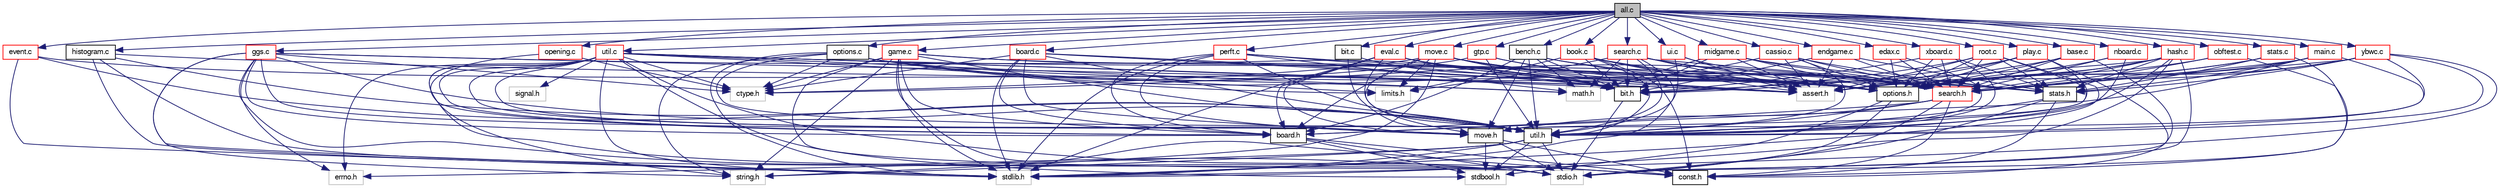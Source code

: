 digraph "all.c"
{
 // LATEX_PDF_SIZE
  bgcolor="transparent";
  edge [fontname="FreeSans",fontsize="10",labelfontname="FreeSans",labelfontsize="10"];
  node [fontname="FreeSans",fontsize="10",shape=record];
  Node1 [label="all.c",height=0.2,width=0.4,color="black", fillcolor="grey75", style="filled", fontcolor="black",tooltip="Gather all other files to facilitate compiler inter-procedural optimization."];
  Node1 -> Node2 [color="midnightblue",fontsize="10",style="solid",fontname="FreeSans"];
  Node2 [label="options.c",height=0.2,width=0.4,color="black",URL="$options_8c.html",tooltip=" "];
  Node2 -> Node3 [color="midnightblue",fontsize="10",style="solid",fontname="FreeSans"];
  Node3 [label="options.h",height=0.2,width=0.4,color="black",URL="$options_8h.html",tooltip=" "];
  Node3 -> Node4 [color="midnightblue",fontsize="10",style="solid",fontname="FreeSans"];
  Node4 [label="stdio.h",height=0.2,width=0.4,color="grey75",tooltip=" "];
  Node3 -> Node5 [color="midnightblue",fontsize="10",style="solid",fontname="FreeSans"];
  Node5 [label="stdbool.h",height=0.2,width=0.4,color="grey75",tooltip=" "];
  Node2 -> Node6 [color="midnightblue",fontsize="10",style="solid",fontname="FreeSans"];
  Node6 [label="stats.h",height=0.2,width=0.4,color="black",URL="$stats_8h.html",tooltip="Statistics header."];
  Node6 -> Node7 [color="midnightblue",fontsize="10",style="solid",fontname="FreeSans"];
  Node7 [label="const.h",height=0.2,width=0.4,color="black",URL="$const_8h.html",tooltip=" "];
  Node6 -> Node8 [color="midnightblue",fontsize="10",style="solid",fontname="FreeSans"];
  Node8 [label="util.h",height=0.2,width=0.4,color="black",URL="$util_8h.html",tooltip="Miscellaneous utilities header."];
  Node8 -> Node4 [color="midnightblue",fontsize="10",style="solid",fontname="FreeSans"];
  Node8 -> Node5 [color="midnightblue",fontsize="10",style="solid",fontname="FreeSans"];
  Node8 -> Node9 [color="midnightblue",fontsize="10",style="solid",fontname="FreeSans"];
  Node9 [label="stdlib.h",height=0.2,width=0.4,color="grey75",tooltip=" "];
  Node8 -> Node10 [color="midnightblue",fontsize="10",style="solid",fontname="FreeSans"];
  Node10 [label="errno.h",height=0.2,width=0.4,color="grey75",tooltip=" "];
  Node8 -> Node11 [color="midnightblue",fontsize="10",style="solid",fontname="FreeSans"];
  Node11 [label="string.h",height=0.2,width=0.4,color="grey75",tooltip=" "];
  Node6 -> Node4 [color="midnightblue",fontsize="10",style="solid",fontname="FreeSans"];
  Node2 -> Node8 [color="midnightblue",fontsize="10",style="solid",fontname="FreeSans"];
  Node2 -> Node12 [color="midnightblue",fontsize="10",style="solid",fontname="FreeSans"];
  Node12 [label="search.h",height=0.2,width=0.4,color="red",URL="$search_8h.html",tooltip=" "];
  Node12 -> Node13 [color="midnightblue",fontsize="10",style="solid",fontname="FreeSans"];
  Node13 [label="board.h",height=0.2,width=0.4,color="black",URL="$board_8h.html",tooltip=" "];
  Node13 -> Node7 [color="midnightblue",fontsize="10",style="solid",fontname="FreeSans"];
  Node13 -> Node4 [color="midnightblue",fontsize="10",style="solid",fontname="FreeSans"];
  Node13 -> Node5 [color="midnightblue",fontsize="10",style="solid",fontname="FreeSans"];
  Node12 -> Node7 [color="midnightblue",fontsize="10",style="solid",fontname="FreeSans"];
  Node12 -> Node18 [color="midnightblue",fontsize="10",style="solid",fontname="FreeSans"];
  Node18 [label="move.h",height=0.2,width=0.4,color="black",URL="$move_8h.html",tooltip=" "];
  Node18 -> Node7 [color="midnightblue",fontsize="10",style="solid",fontname="FreeSans"];
  Node18 -> Node4 [color="midnightblue",fontsize="10",style="solid",fontname="FreeSans"];
  Node18 -> Node5 [color="midnightblue",fontsize="10",style="solid",fontname="FreeSans"];
  Node12 -> Node8 [color="midnightblue",fontsize="10",style="solid",fontname="FreeSans"];
  Node12 -> Node4 [color="midnightblue",fontsize="10",style="solid",fontname="FreeSans"];
  Node2 -> Node11 [color="midnightblue",fontsize="10",style="solid",fontname="FreeSans"];
  Node2 -> Node19 [color="midnightblue",fontsize="10",style="solid",fontname="FreeSans"];
  Node19 [label="ctype.h",height=0.2,width=0.4,color="grey75",tooltip=" "];
  Node2 -> Node9 [color="midnightblue",fontsize="10",style="solid",fontname="FreeSans"];
  Node2 -> Node20 [color="midnightblue",fontsize="10",style="solid",fontname="FreeSans"];
  Node20 [label="limits.h",height=0.2,width=0.4,color="grey75",tooltip=" "];
  Node1 -> Node21 [color="midnightblue",fontsize="10",style="solid",fontname="FreeSans"];
  Node21 [label="util.c",height=0.2,width=0.4,color="red",URL="$util_8c.html",tooltip="Various utilities."];
  Node21 -> Node22 [color="midnightblue",fontsize="10",style="solid",fontname="FreeSans"];
  Node22 [label="bit.h",height=0.2,width=0.4,color="black",URL="$bit_8h.html",tooltip=" "];
  Node22 -> Node4 [color="midnightblue",fontsize="10",style="solid",fontname="FreeSans"];
  Node21 -> Node13 [color="midnightblue",fontsize="10",style="solid",fontname="FreeSans"];
  Node21 -> Node18 [color="midnightblue",fontsize="10",style="solid",fontname="FreeSans"];
  Node21 -> Node8 [color="midnightblue",fontsize="10",style="solid",fontname="FreeSans"];
  Node21 -> Node3 [color="midnightblue",fontsize="10",style="solid",fontname="FreeSans"];
  Node21 -> Node7 [color="midnightblue",fontsize="10",style="solid",fontname="FreeSans"];
  Node21 -> Node23 [color="midnightblue",fontsize="10",style="solid",fontname="FreeSans"];
  Node23 [label="assert.h",height=0.2,width=0.4,color="grey75",tooltip=" "];
  Node21 -> Node20 [color="midnightblue",fontsize="10",style="solid",fontname="FreeSans"];
  Node21 -> Node24 [color="midnightblue",fontsize="10",style="solid",fontname="FreeSans"];
  Node24 [label="math.h",height=0.2,width=0.4,color="grey75",tooltip=" "];
  Node21 -> Node4 [color="midnightblue",fontsize="10",style="solid",fontname="FreeSans"];
  Node21 -> Node9 [color="midnightblue",fontsize="10",style="solid",fontname="FreeSans"];
  Node21 -> Node19 [color="midnightblue",fontsize="10",style="solid",fontname="FreeSans"];
  Node21 -> Node10 [color="midnightblue",fontsize="10",style="solid",fontname="FreeSans"];
  Node21 -> Node11 [color="midnightblue",fontsize="10",style="solid",fontname="FreeSans"];
  Node21 -> Node5 [color="midnightblue",fontsize="10",style="solid",fontname="FreeSans"];
  Node21 -> Node25 [color="midnightblue",fontsize="10",style="solid",fontname="FreeSans"];
  Node25 [label="signal.h",height=0.2,width=0.4,color="grey75",tooltip=" "];
  Node1 -> Node27 [color="midnightblue",fontsize="10",style="solid",fontname="FreeSans"];
  Node27 [label="stats.c",height=0.2,width=0.4,color="red",URL="$stats_8c.html",tooltip="Statistics."];
  Node27 -> Node6 [color="midnightblue",fontsize="10",style="solid",fontname="FreeSans"];
  Node27 -> Node3 [color="midnightblue",fontsize="10",style="solid",fontname="FreeSans"];
  Node27 -> Node12 [color="midnightblue",fontsize="10",style="solid",fontname="FreeSans"];
  Node27 -> Node4 [color="midnightblue",fontsize="10",style="solid",fontname="FreeSans"];
  Node1 -> Node29 [color="midnightblue",fontsize="10",style="solid",fontname="FreeSans"];
  Node29 [label="bit.c",height=0.2,width=0.4,color="black",URL="$bit_8c.html",tooltip=" "];
  Node29 -> Node22 [color="midnightblue",fontsize="10",style="solid",fontname="FreeSans"];
  Node29 -> Node8 [color="midnightblue",fontsize="10",style="solid",fontname="FreeSans"];
  Node1 -> Node30 [color="midnightblue",fontsize="10",style="solid",fontname="FreeSans"];
  Node30 [label="board.c",height=0.2,width=0.4,color="red",URL="$board_8c.html",tooltip=" "];
  Node30 -> Node13 [color="midnightblue",fontsize="10",style="solid",fontname="FreeSans"];
  Node30 -> Node22 [color="midnightblue",fontsize="10",style="solid",fontname="FreeSans"];
  Node30 -> Node18 [color="midnightblue",fontsize="10",style="solid",fontname="FreeSans"];
  Node30 -> Node8 [color="midnightblue",fontsize="10",style="solid",fontname="FreeSans"];
  Node30 -> Node19 [color="midnightblue",fontsize="10",style="solid",fontname="FreeSans"];
  Node30 -> Node9 [color="midnightblue",fontsize="10",style="solid",fontname="FreeSans"];
  Node30 -> Node23 [color="midnightblue",fontsize="10",style="solid",fontname="FreeSans"];
  Node1 -> Node33 [color="midnightblue",fontsize="10",style="solid",fontname="FreeSans"];
  Node33 [label="move.c",height=0.2,width=0.4,color="red",URL="$move_8c.html",tooltip="Move & list of moves management."];
  Node33 -> Node18 [color="midnightblue",fontsize="10",style="solid",fontname="FreeSans"];
  Node33 -> Node22 [color="midnightblue",fontsize="10",style="solid",fontname="FreeSans"];
  Node33 -> Node13 [color="midnightblue",fontsize="10",style="solid",fontname="FreeSans"];
  Node33 -> Node12 [color="midnightblue",fontsize="10",style="solid",fontname="FreeSans"];
  Node33 -> Node6 [color="midnightblue",fontsize="10",style="solid",fontname="FreeSans"];
  Node33 -> Node20 [color="midnightblue",fontsize="10",style="solid",fontname="FreeSans"];
  Node33 -> Node23 [color="midnightblue",fontsize="10",style="solid",fontname="FreeSans"];
  Node33 -> Node19 [color="midnightblue",fontsize="10",style="solid",fontname="FreeSans"];
  Node33 -> Node11 [color="midnightblue",fontsize="10",style="solid",fontname="FreeSans"];
  Node1 -> Node34 [color="midnightblue",fontsize="10",style="solid",fontname="FreeSans"];
  Node34 [label="eval.c",height=0.2,width=0.4,color="red",URL="$eval_8c.html",tooltip=" "];
  Node34 -> Node22 [color="midnightblue",fontsize="10",style="solid",fontname="FreeSans"];
  Node34 -> Node13 [color="midnightblue",fontsize="10",style="solid",fontname="FreeSans"];
  Node34 -> Node3 [color="midnightblue",fontsize="10",style="solid",fontname="FreeSans"];
  Node34 -> Node18 [color="midnightblue",fontsize="10",style="solid",fontname="FreeSans"];
  Node34 -> Node8 [color="midnightblue",fontsize="10",style="solid",fontname="FreeSans"];
  Node34 -> Node9 [color="midnightblue",fontsize="10",style="solid",fontname="FreeSans"];
  Node34 -> Node23 [color="midnightblue",fontsize="10",style="solid",fontname="FreeSans"];
  Node1 -> Node35 [color="midnightblue",fontsize="10",style="solid",fontname="FreeSans"];
  Node35 [label="hash.c",height=0.2,width=0.4,color="red",URL="$hash_8c.html",tooltip="Lock-free transposition table."];
  Node35 -> Node22 [color="midnightblue",fontsize="10",style="solid",fontname="FreeSans"];
  Node35 -> Node3 [color="midnightblue",fontsize="10",style="solid",fontname="FreeSans"];
  Node35 -> Node6 [color="midnightblue",fontsize="10",style="solid",fontname="FreeSans"];
  Node35 -> Node12 [color="midnightblue",fontsize="10",style="solid",fontname="FreeSans"];
  Node35 -> Node8 [color="midnightblue",fontsize="10",style="solid",fontname="FreeSans"];
  Node35 -> Node9 [color="midnightblue",fontsize="10",style="solid",fontname="FreeSans"];
  Node35 -> Node4 [color="midnightblue",fontsize="10",style="solid",fontname="FreeSans"];
  Node35 -> Node23 [color="midnightblue",fontsize="10",style="solid",fontname="FreeSans"];
  Node1 -> Node36 [color="midnightblue",fontsize="10",style="solid",fontname="FreeSans"];
  Node36 [label="ybwc.c",height=0.2,width=0.4,color="red",URL="$ybwc_8c.html",tooltip="Parallel search."];
  Node36 -> Node18 [color="midnightblue",fontsize="10",style="solid",fontname="FreeSans"];
  Node36 -> Node3 [color="midnightblue",fontsize="10",style="solid",fontname="FreeSans"];
  Node36 -> Node8 [color="midnightblue",fontsize="10",style="solid",fontname="FreeSans"];
  Node36 -> Node12 [color="midnightblue",fontsize="10",style="solid",fontname="FreeSans"];
  Node36 -> Node6 [color="midnightblue",fontsize="10",style="solid",fontname="FreeSans"];
  Node36 -> Node23 [color="midnightblue",fontsize="10",style="solid",fontname="FreeSans"];
  Node36 -> Node9 [color="midnightblue",fontsize="10",style="solid",fontname="FreeSans"];
  Node1 -> Node37 [color="midnightblue",fontsize="10",style="solid",fontname="FreeSans"];
  Node37 [label="search.c",height=0.2,width=0.4,color="red",URL="$search_8c.html",tooltip=" "];
  Node37 -> Node12 [color="midnightblue",fontsize="10",style="solid",fontname="FreeSans"];
  Node37 -> Node22 [color="midnightblue",fontsize="10",style="solid",fontname="FreeSans"];
  Node37 -> Node3 [color="midnightblue",fontsize="10",style="solid",fontname="FreeSans"];
  Node37 -> Node6 [color="midnightblue",fontsize="10",style="solid",fontname="FreeSans"];
  Node37 -> Node8 [color="midnightblue",fontsize="10",style="solid",fontname="FreeSans"];
  Node37 -> Node23 [color="midnightblue",fontsize="10",style="solid",fontname="FreeSans"];
  Node37 -> Node20 [color="midnightblue",fontsize="10",style="solid",fontname="FreeSans"];
  Node37 -> Node9 [color="midnightblue",fontsize="10",style="solid",fontname="FreeSans"];
  Node37 -> Node24 [color="midnightblue",fontsize="10",style="solid",fontname="FreeSans"];
  Node1 -> Node38 [color="midnightblue",fontsize="10",style="solid",fontname="FreeSans"];
  Node38 [label="endgame.c",height=0.2,width=0.4,color="red",URL="$endgame_8c.html",tooltip=" "];
  Node38 -> Node12 [color="midnightblue",fontsize="10",style="solid",fontname="FreeSans"];
  Node38 -> Node22 [color="midnightblue",fontsize="10",style="solid",fontname="FreeSans"];
  Node38 -> Node6 [color="midnightblue",fontsize="10",style="solid",fontname="FreeSans"];
  Node38 -> Node23 [color="midnightblue",fontsize="10",style="solid",fontname="FreeSans"];
  Node1 -> Node39 [color="midnightblue",fontsize="10",style="solid",fontname="FreeSans"];
  Node39 [label="midgame.c",height=0.2,width=0.4,color="red",URL="$midgame_8c.html",tooltip=" "];
  Node39 -> Node12 [color="midnightblue",fontsize="10",style="solid",fontname="FreeSans"];
  Node39 -> Node22 [color="midnightblue",fontsize="10",style="solid",fontname="FreeSans"];
  Node39 -> Node3 [color="midnightblue",fontsize="10",style="solid",fontname="FreeSans"];
  Node39 -> Node6 [color="midnightblue",fontsize="10",style="solid",fontname="FreeSans"];
  Node39 -> Node23 [color="midnightblue",fontsize="10",style="solid",fontname="FreeSans"];
  Node39 -> Node24 [color="midnightblue",fontsize="10",style="solid",fontname="FreeSans"];
  Node1 -> Node40 [color="midnightblue",fontsize="10",style="solid",fontname="FreeSans"];
  Node40 [label="root.c",height=0.2,width=0.4,color="red",URL="$root_8c.html",tooltip=" "];
  Node40 -> Node12 [color="midnightblue",fontsize="10",style="solid",fontname="FreeSans"];
  Node40 -> Node22 [color="midnightblue",fontsize="10",style="solid",fontname="FreeSans"];
  Node40 -> Node3 [color="midnightblue",fontsize="10",style="solid",fontname="FreeSans"];
  Node40 -> Node6 [color="midnightblue",fontsize="10",style="solid",fontname="FreeSans"];
  Node40 -> Node8 [color="midnightblue",fontsize="10",style="solid",fontname="FreeSans"];
  Node40 -> Node9 [color="midnightblue",fontsize="10",style="solid",fontname="FreeSans"];
  Node40 -> Node23 [color="midnightblue",fontsize="10",style="solid",fontname="FreeSans"];
  Node1 -> Node41 [color="midnightblue",fontsize="10",style="solid",fontname="FreeSans"];
  Node41 [label="perft.c",height=0.2,width=0.4,color="red",URL="$perft_8c.html",tooltip="Move generator test."];
  Node41 -> Node22 [color="midnightblue",fontsize="10",style="solid",fontname="FreeSans"];
  Node41 -> Node13 [color="midnightblue",fontsize="10",style="solid",fontname="FreeSans"];
  Node41 -> Node18 [color="midnightblue",fontsize="10",style="solid",fontname="FreeSans"];
  Node41 -> Node3 [color="midnightblue",fontsize="10",style="solid",fontname="FreeSans"];
  Node41 -> Node8 [color="midnightblue",fontsize="10",style="solid",fontname="FreeSans"];
  Node41 -> Node9 [color="midnightblue",fontsize="10",style="solid",fontname="FreeSans"];
  Node41 -> Node24 [color="midnightblue",fontsize="10",style="solid",fontname="FreeSans"];
  Node1 -> Node43 [color="midnightblue",fontsize="10",style="solid",fontname="FreeSans"];
  Node43 [label="obftest.c",height=0.2,width=0.4,color="red",URL="$obftest_8c.html",tooltip="Testing Edax from Othello Board Files (OBF)."];
  Node43 -> Node12 [color="midnightblue",fontsize="10",style="solid",fontname="FreeSans"];
  Node43 -> Node3 [color="midnightblue",fontsize="10",style="solid",fontname="FreeSans"];
  Node43 -> Node7 [color="midnightblue",fontsize="10",style="solid",fontname="FreeSans"];
  Node1 -> Node44 [color="midnightblue",fontsize="10",style="solid",fontname="FreeSans"];
  Node44 [label="histogram.c",height=0.2,width=0.4,color="black",URL="$histogram_8c.html",tooltip=" "];
  Node44 -> Node8 [color="midnightblue",fontsize="10",style="solid",fontname="FreeSans"];
  Node44 -> Node4 [color="midnightblue",fontsize="10",style="solid",fontname="FreeSans"];
  Node44 -> Node24 [color="midnightblue",fontsize="10",style="solid",fontname="FreeSans"];
  Node44 -> Node9 [color="midnightblue",fontsize="10",style="solid",fontname="FreeSans"];
  Node1 -> Node45 [color="midnightblue",fontsize="10",style="solid",fontname="FreeSans"];
  Node45 [label="bench.c",height=0.2,width=0.4,color="black",URL="$bench_8c.html",tooltip=" "];
  Node45 -> Node22 [color="midnightblue",fontsize="10",style="solid",fontname="FreeSans"];
  Node45 -> Node13 [color="midnightblue",fontsize="10",style="solid",fontname="FreeSans"];
  Node45 -> Node18 [color="midnightblue",fontsize="10",style="solid",fontname="FreeSans"];
  Node45 -> Node3 [color="midnightblue",fontsize="10",style="solid",fontname="FreeSans"];
  Node45 -> Node12 [color="midnightblue",fontsize="10",style="solid",fontname="FreeSans"];
  Node45 -> Node8 [color="midnightblue",fontsize="10",style="solid",fontname="FreeSans"];
  Node45 -> Node24 [color="midnightblue",fontsize="10",style="solid",fontname="FreeSans"];
  Node1 -> Node46 [color="midnightblue",fontsize="10",style="solid",fontname="FreeSans"];
  Node46 [label="book.c",height=0.2,width=0.4,color="red",URL="$book_8c.html",tooltip=" "];
  Node46 -> Node12 [color="midnightblue",fontsize="10",style="solid",fontname="FreeSans"];
  Node46 -> Node7 [color="midnightblue",fontsize="10",style="solid",fontname="FreeSans"];
  Node46 -> Node22 [color="midnightblue",fontsize="10",style="solid",fontname="FreeSans"];
  Node46 -> Node3 [color="midnightblue",fontsize="10",style="solid",fontname="FreeSans"];
  Node46 -> Node8 [color="midnightblue",fontsize="10",style="solid",fontname="FreeSans"];
  Node46 -> Node23 [color="midnightblue",fontsize="10",style="solid",fontname="FreeSans"];
  Node46 -> Node20 [color="midnightblue",fontsize="10",style="solid",fontname="FreeSans"];
  Node1 -> Node51 [color="midnightblue",fontsize="10",style="solid",fontname="FreeSans"];
  Node51 [label="game.c",height=0.2,width=0.4,color="red",URL="$game_8c.html",tooltip=" "];
  Node51 -> Node22 [color="midnightblue",fontsize="10",style="solid",fontname="FreeSans"];
  Node51 -> Node13 [color="midnightblue",fontsize="10",style="solid",fontname="FreeSans"];
  Node51 -> Node7 [color="midnightblue",fontsize="10",style="solid",fontname="FreeSans"];
  Node51 -> Node12 [color="midnightblue",fontsize="10",style="solid",fontname="FreeSans"];
  Node51 -> Node8 [color="midnightblue",fontsize="10",style="solid",fontname="FreeSans"];
  Node51 -> Node19 [color="midnightblue",fontsize="10",style="solid",fontname="FreeSans"];
  Node51 -> Node4 [color="midnightblue",fontsize="10",style="solid",fontname="FreeSans"];
  Node51 -> Node9 [color="midnightblue",fontsize="10",style="solid",fontname="FreeSans"];
  Node51 -> Node11 [color="midnightblue",fontsize="10",style="solid",fontname="FreeSans"];
  Node1 -> Node52 [color="midnightblue",fontsize="10",style="solid",fontname="FreeSans"];
  Node52 [label="base.c",height=0.2,width=0.4,color="red",URL="$base_8c.html",tooltip=" "];
  Node52 -> Node3 [color="midnightblue",fontsize="10",style="solid",fontname="FreeSans"];
  Node52 -> Node12 [color="midnightblue",fontsize="10",style="solid",fontname="FreeSans"];
  Node52 -> Node23 [color="midnightblue",fontsize="10",style="solid",fontname="FreeSans"];
  Node52 -> Node4 [color="midnightblue",fontsize="10",style="solid",fontname="FreeSans"];
  Node1 -> Node53 [color="midnightblue",fontsize="10",style="solid",fontname="FreeSans"];
  Node53 [label="opening.c",height=0.2,width=0.4,color="red",URL="$opening_8c.html",tooltip=" "];
  Node53 -> Node13 [color="midnightblue",fontsize="10",style="solid",fontname="FreeSans"];
  Node53 -> Node19 [color="midnightblue",fontsize="10",style="solid",fontname="FreeSans"];
  Node1 -> Node55 [color="midnightblue",fontsize="10",style="solid",fontname="FreeSans"];
  Node55 [label="play.c",height=0.2,width=0.4,color="red",URL="$play_8c.html",tooltip=" "];
  Node55 -> Node22 [color="midnightblue",fontsize="10",style="solid",fontname="FreeSans"];
  Node55 -> Node7 [color="midnightblue",fontsize="10",style="solid",fontname="FreeSans"];
  Node55 -> Node18 [color="midnightblue",fontsize="10",style="solid",fontname="FreeSans"];
  Node55 -> Node3 [color="midnightblue",fontsize="10",style="solid",fontname="FreeSans"];
  Node55 -> Node23 [color="midnightblue",fontsize="10",style="solid",fontname="FreeSans"];
  Node1 -> Node57 [color="midnightblue",fontsize="10",style="solid",fontname="FreeSans"];
  Node57 [label="event.c",height=0.2,width=0.4,color="red",URL="$event_8c.html",tooltip=" "];
  Node57 -> Node8 [color="midnightblue",fontsize="10",style="solid",fontname="FreeSans"];
  Node57 -> Node3 [color="midnightblue",fontsize="10",style="solid",fontname="FreeSans"];
  Node57 -> Node9 [color="midnightblue",fontsize="10",style="solid",fontname="FreeSans"];
  Node1 -> Node59 [color="midnightblue",fontsize="10",style="solid",fontname="FreeSans"];
  Node59 [label="ui.c",height=0.2,width=0.4,color="red",URL="$ui_8c.html",tooltip="User interface."];
  Node59 -> Node3 [color="midnightblue",fontsize="10",style="solid",fontname="FreeSans"];
  Node59 -> Node8 [color="midnightblue",fontsize="10",style="solid",fontname="FreeSans"];
  Node59 -> Node23 [color="midnightblue",fontsize="10",style="solid",fontname="FreeSans"];
  Node1 -> Node61 [color="midnightblue",fontsize="10",style="solid",fontname="FreeSans"];
  Node61 [label="edax.c",height=0.2,width=0.4,color="red",URL="$edax_8c.html",tooltip="Edax protocol."];
  Node61 -> Node3 [color="midnightblue",fontsize="10",style="solid",fontname="FreeSans"];
  Node61 -> Node12 [color="midnightblue",fontsize="10",style="solid",fontname="FreeSans"];
  Node61 -> Node8 [color="midnightblue",fontsize="10",style="solid",fontname="FreeSans"];
  Node1 -> Node65 [color="midnightblue",fontsize="10",style="solid",fontname="FreeSans"];
  Node65 [label="cassio.c",height=0.2,width=0.4,color="red",URL="$cassio_8c.html",tooltip=" "];
  Node65 -> Node3 [color="midnightblue",fontsize="10",style="solid",fontname="FreeSans"];
  Node65 -> Node12 [color="midnightblue",fontsize="10",style="solid",fontname="FreeSans"];
  Node65 -> Node6 [color="midnightblue",fontsize="10",style="solid",fontname="FreeSans"];
  Node65 -> Node8 [color="midnightblue",fontsize="10",style="solid",fontname="FreeSans"];
  Node65 -> Node23 [color="midnightblue",fontsize="10",style="solid",fontname="FreeSans"];
  Node65 -> Node24 [color="midnightblue",fontsize="10",style="solid",fontname="FreeSans"];
  Node1 -> Node66 [color="midnightblue",fontsize="10",style="solid",fontname="FreeSans"];
  Node66 [label="ggs.c",height=0.2,width=0.4,color="red",URL="$ggs_8c.html",tooltip=" "];
  Node66 -> Node13 [color="midnightblue",fontsize="10",style="solid",fontname="FreeSans"];
  Node66 -> Node18 [color="midnightblue",fontsize="10",style="solid",fontname="FreeSans"];
  Node66 -> Node3 [color="midnightblue",fontsize="10",style="solid",fontname="FreeSans"];
  Node66 -> Node8 [color="midnightblue",fontsize="10",style="solid",fontname="FreeSans"];
  Node66 -> Node23 [color="midnightblue",fontsize="10",style="solid",fontname="FreeSans"];
  Node66 -> Node19 [color="midnightblue",fontsize="10",style="solid",fontname="FreeSans"];
  Node66 -> Node10 [color="midnightblue",fontsize="10",style="solid",fontname="FreeSans"];
  Node66 -> Node4 [color="midnightblue",fontsize="10",style="solid",fontname="FreeSans"];
  Node66 -> Node9 [color="midnightblue",fontsize="10",style="solid",fontname="FreeSans"];
  Node66 -> Node11 [color="midnightblue",fontsize="10",style="solid",fontname="FreeSans"];
  Node1 -> Node72 [color="midnightblue",fontsize="10",style="solid",fontname="FreeSans"];
  Node72 [label="gtp.c",height=0.2,width=0.4,color="red",URL="$gtp_8c.html",tooltip=" "];
  Node72 -> Node3 [color="midnightblue",fontsize="10",style="solid",fontname="FreeSans"];
  Node72 -> Node12 [color="midnightblue",fontsize="10",style="solid",fontname="FreeSans"];
  Node72 -> Node8 [color="midnightblue",fontsize="10",style="solid",fontname="FreeSans"];
  Node72 -> Node19 [color="midnightblue",fontsize="10",style="solid",fontname="FreeSans"];
  Node1 -> Node73 [color="midnightblue",fontsize="10",style="solid",fontname="FreeSans"];
  Node73 [label="nboard.c",height=0.2,width=0.4,color="red",URL="$nboard_8c.html",tooltip=" "];
  Node73 -> Node3 [color="midnightblue",fontsize="10",style="solid",fontname="FreeSans"];
  Node73 -> Node12 [color="midnightblue",fontsize="10",style="solid",fontname="FreeSans"];
  Node73 -> Node8 [color="midnightblue",fontsize="10",style="solid",fontname="FreeSans"];
  Node1 -> Node74 [color="midnightblue",fontsize="10",style="solid",fontname="FreeSans"];
  Node74 [label="xboard.c",height=0.2,width=0.4,color="red",URL="$xboard_8c.html",tooltip="xboard protocol."];
  Node74 -> Node22 [color="midnightblue",fontsize="10",style="solid",fontname="FreeSans"];
  Node74 -> Node3 [color="midnightblue",fontsize="10",style="solid",fontname="FreeSans"];
  Node74 -> Node12 [color="midnightblue",fontsize="10",style="solid",fontname="FreeSans"];
  Node74 -> Node6 [color="midnightblue",fontsize="10",style="solid",fontname="FreeSans"];
  Node74 -> Node8 [color="midnightblue",fontsize="10",style="solid",fontname="FreeSans"];
  Node1 -> Node75 [color="midnightblue",fontsize="10",style="solid",fontname="FreeSans"];
  Node75 [label="main.c",height=0.2,width=0.4,color="red",URL="$main_8c.html",tooltip="Main file."];
  Node75 -> Node13 [color="midnightblue",fontsize="10",style="solid",fontname="FreeSans"];
  Node75 -> Node3 [color="midnightblue",fontsize="10",style="solid",fontname="FreeSans"];
  Node75 -> Node12 [color="midnightblue",fontsize="10",style="solid",fontname="FreeSans"];
  Node75 -> Node6 [color="midnightblue",fontsize="10",style="solid",fontname="FreeSans"];
  Node75 -> Node8 [color="midnightblue",fontsize="10",style="solid",fontname="FreeSans"];
}
